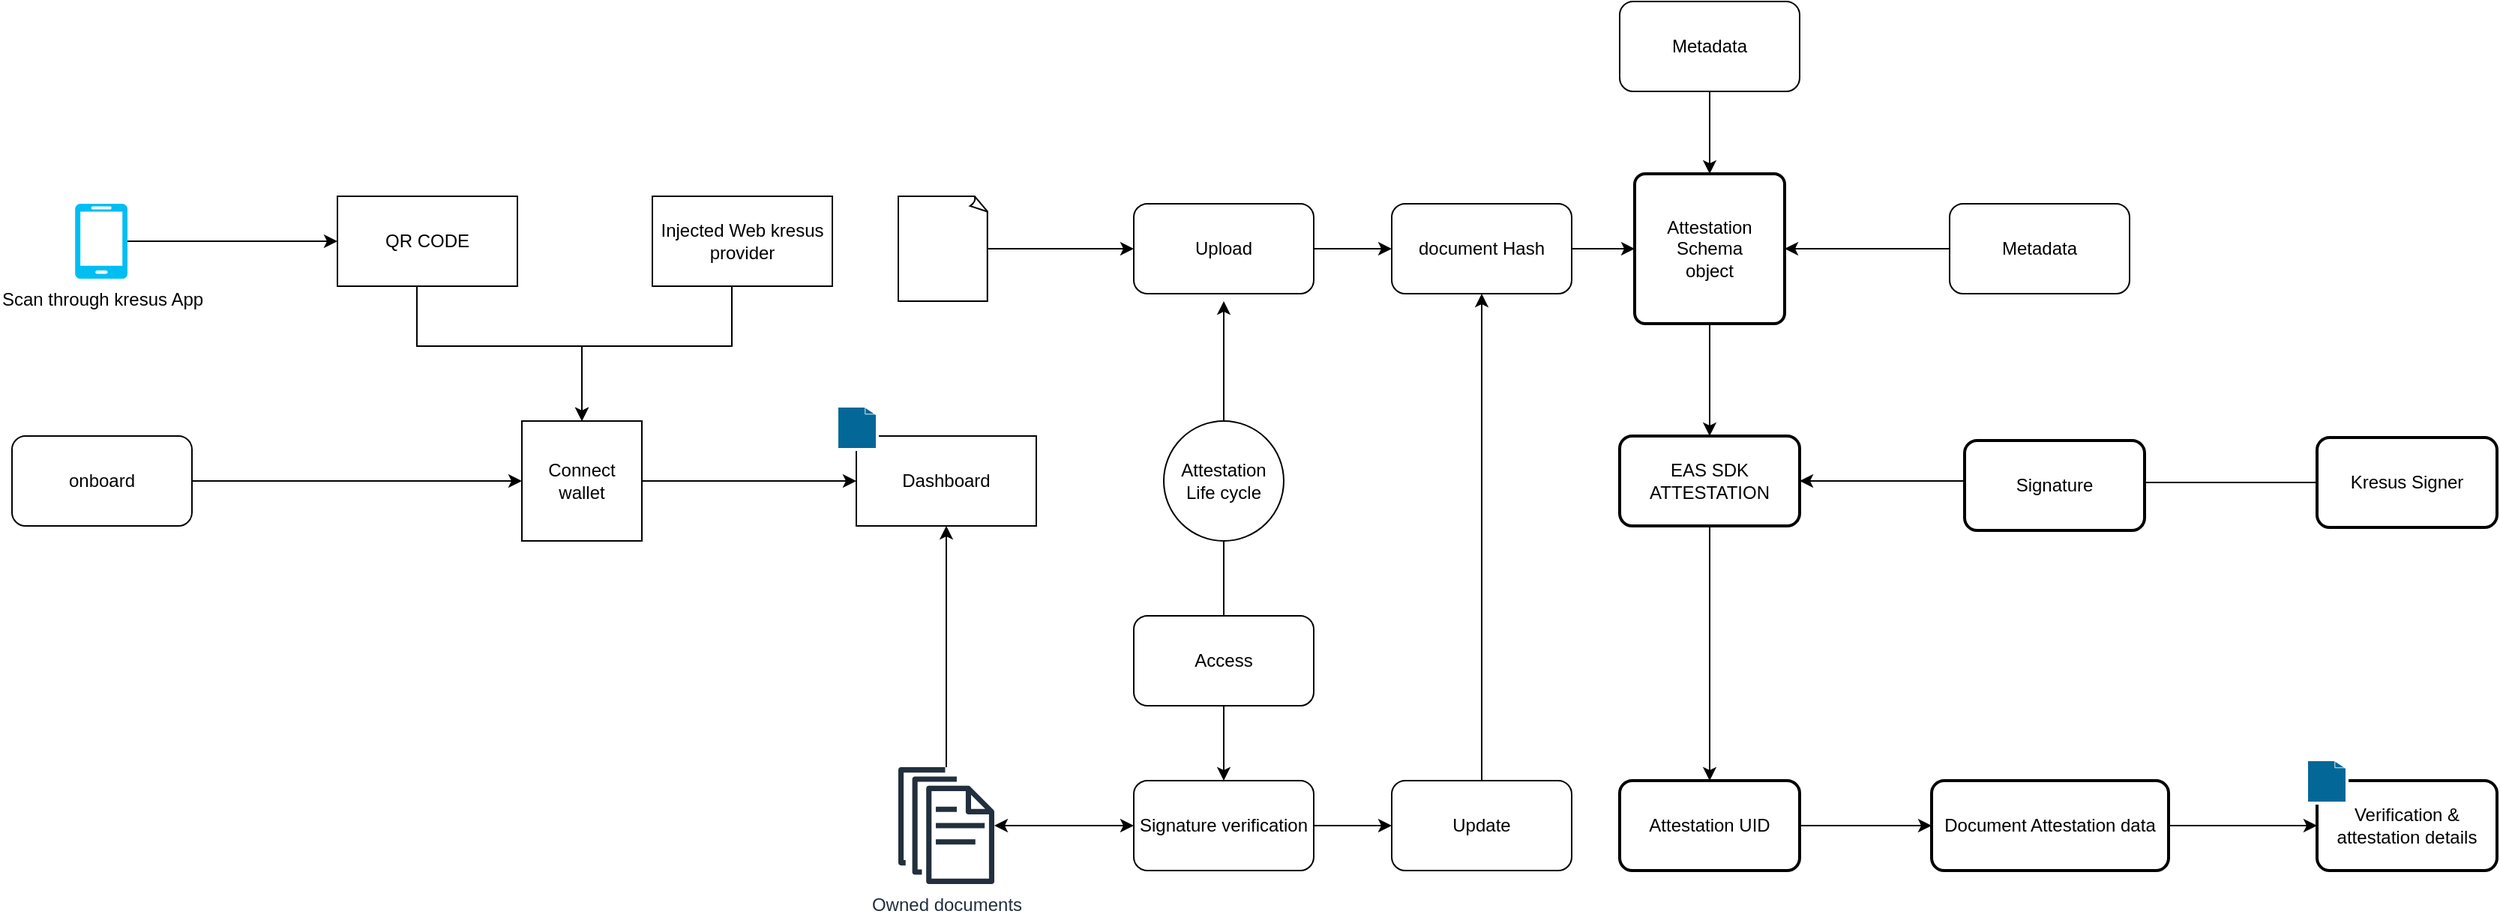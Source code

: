 <mxfile version="24.6.4" type="github">
  <diagram name="Page-1" id="WT951TNpA2ihhdDXhdKx">
    <mxGraphModel dx="1695" dy="905" grid="1" gridSize="10" guides="1" tooltips="1" connect="1" arrows="1" fold="1" page="1" pageScale="1" pageWidth="850" pageHeight="1100" math="0" shadow="0">
      <root>
        <mxCell id="0" />
        <mxCell id="1" parent="0" />
        <mxCell id="M6XGYdY16zU7ACbA5q2l-2" style="edgeStyle=orthogonalEdgeStyle;rounded=0;orthogonalLoop=1;jettySize=auto;html=1;" edge="1" parent="1" source="M6XGYdY16zU7ACbA5q2l-1">
          <mxGeometry relative="1" as="geometry">
            <mxPoint x="360" y="576" as="targetPoint" />
          </mxGeometry>
        </mxCell>
        <mxCell id="M6XGYdY16zU7ACbA5q2l-1" value="onboard" style="rounded=1;whiteSpace=wrap;html=1;" vertex="1" parent="1">
          <mxGeometry x="20" y="546" width="120" height="60" as="geometry" />
        </mxCell>
        <mxCell id="M6XGYdY16zU7ACbA5q2l-14" value="" style="edgeStyle=orthogonalEdgeStyle;rounded=0;orthogonalLoop=1;jettySize=auto;html=1;" edge="1" parent="1" source="M6XGYdY16zU7ACbA5q2l-3" target="M6XGYdY16zU7ACbA5q2l-13">
          <mxGeometry relative="1" as="geometry" />
        </mxCell>
        <mxCell id="M6XGYdY16zU7ACbA5q2l-3" value="Connect wallet" style="whiteSpace=wrap;html=1;aspect=fixed;" vertex="1" parent="1">
          <mxGeometry x="360" y="536" width="80" height="80" as="geometry" />
        </mxCell>
        <mxCell id="M6XGYdY16zU7ACbA5q2l-12" style="edgeStyle=orthogonalEdgeStyle;rounded=0;orthogonalLoop=1;jettySize=auto;html=1;entryX=0.5;entryY=0;entryDx=0;entryDy=0;" edge="1" parent="1" source="M6XGYdY16zU7ACbA5q2l-6" target="M6XGYdY16zU7ACbA5q2l-3">
          <mxGeometry relative="1" as="geometry">
            <Array as="points">
              <mxPoint x="290" y="486" />
              <mxPoint x="400" y="486" />
            </Array>
          </mxGeometry>
        </mxCell>
        <mxCell id="M6XGYdY16zU7ACbA5q2l-6" value="QR CODE" style="rounded=0;whiteSpace=wrap;html=1;" vertex="1" parent="1">
          <mxGeometry x="237" y="386" width="120" height="60" as="geometry" />
        </mxCell>
        <mxCell id="M6XGYdY16zU7ACbA5q2l-8" style="edgeStyle=orthogonalEdgeStyle;rounded=0;orthogonalLoop=1;jettySize=auto;html=1;" edge="1" parent="1" source="M6XGYdY16zU7ACbA5q2l-7" target="M6XGYdY16zU7ACbA5q2l-3">
          <mxGeometry relative="1" as="geometry">
            <Array as="points">
              <mxPoint x="500" y="486" />
              <mxPoint x="400" y="486" />
            </Array>
          </mxGeometry>
        </mxCell>
        <mxCell id="M6XGYdY16zU7ACbA5q2l-7" value="Injected Web kresus provider" style="rounded=0;whiteSpace=wrap;html=1;" vertex="1" parent="1">
          <mxGeometry x="447" y="386" width="120" height="60" as="geometry" />
        </mxCell>
        <mxCell id="M6XGYdY16zU7ACbA5q2l-10" style="edgeStyle=orthogonalEdgeStyle;rounded=0;orthogonalLoop=1;jettySize=auto;html=1;entryX=0;entryY=0.5;entryDx=0;entryDy=0;" edge="1" parent="1" source="M6XGYdY16zU7ACbA5q2l-9" target="M6XGYdY16zU7ACbA5q2l-6">
          <mxGeometry relative="1" as="geometry" />
        </mxCell>
        <mxCell id="M6XGYdY16zU7ACbA5q2l-9" value="Scan through kresus App" style="verticalLabelPosition=bottom;html=1;verticalAlign=top;align=center;strokeColor=none;fillColor=#00BEF2;shape=mxgraph.azure.mobile;pointerEvents=1;" vertex="1" parent="1">
          <mxGeometry x="62" y="391" width="35" height="50" as="geometry" />
        </mxCell>
        <mxCell id="M6XGYdY16zU7ACbA5q2l-13" value="Dashboard" style="whiteSpace=wrap;html=1;" vertex="1" parent="1">
          <mxGeometry x="583" y="546" width="120" height="60" as="geometry" />
        </mxCell>
        <mxCell id="M6XGYdY16zU7ACbA5q2l-16" style="edgeStyle=orthogonalEdgeStyle;rounded=0;orthogonalLoop=1;jettySize=auto;html=1;" edge="1" parent="1" source="M6XGYdY16zU7ACbA5q2l-15" target="M6XGYdY16zU7ACbA5q2l-13">
          <mxGeometry relative="1" as="geometry" />
        </mxCell>
        <mxCell id="M6XGYdY16zU7ACbA5q2l-15" value="Owned documents" style="sketch=0;outlineConnect=0;fontColor=#232F3E;gradientColor=none;fillColor=#232F3D;strokeColor=none;dashed=0;verticalLabelPosition=bottom;verticalAlign=top;align=center;html=1;fontSize=12;fontStyle=0;aspect=fixed;pointerEvents=1;shape=mxgraph.aws4.documents;" vertex="1" parent="1">
          <mxGeometry x="611" y="767" width="64" height="78" as="geometry" />
        </mxCell>
        <mxCell id="M6XGYdY16zU7ACbA5q2l-19" value="" style="edgeStyle=orthogonalEdgeStyle;rounded=0;orthogonalLoop=1;jettySize=auto;html=1;" edge="1" parent="1" source="M6XGYdY16zU7ACbA5q2l-17">
          <mxGeometry relative="1" as="geometry">
            <mxPoint x="828" y="456" as="targetPoint" />
          </mxGeometry>
        </mxCell>
        <mxCell id="M6XGYdY16zU7ACbA5q2l-24" style="edgeStyle=orthogonalEdgeStyle;rounded=0;orthogonalLoop=1;jettySize=auto;html=1;" edge="1" parent="1" source="M6XGYdY16zU7ACbA5q2l-17" target="M6XGYdY16zU7ACbA5q2l-22">
          <mxGeometry relative="1" as="geometry" />
        </mxCell>
        <mxCell id="M6XGYdY16zU7ACbA5q2l-17" value="Attestation Life cycle" style="ellipse;whiteSpace=wrap;html=1;aspect=fixed;" vertex="1" parent="1">
          <mxGeometry x="788" y="536" width="80" height="80" as="geometry" />
        </mxCell>
        <mxCell id="M6XGYdY16zU7ACbA5q2l-34" style="edgeStyle=orthogonalEdgeStyle;rounded=0;orthogonalLoop=1;jettySize=auto;html=1;" edge="1" parent="1" source="M6XGYdY16zU7ACbA5q2l-20" target="M6XGYdY16zU7ACbA5q2l-31">
          <mxGeometry relative="1" as="geometry" />
        </mxCell>
        <mxCell id="M6XGYdY16zU7ACbA5q2l-20" value="Upload" style="rounded=1;whiteSpace=wrap;html=1;" vertex="1" parent="1">
          <mxGeometry x="768" y="391" width="120" height="60" as="geometry" />
        </mxCell>
        <mxCell id="M6XGYdY16zU7ACbA5q2l-33" style="edgeStyle=orthogonalEdgeStyle;rounded=0;orthogonalLoop=1;jettySize=auto;html=1;entryX=0.5;entryY=1;entryDx=0;entryDy=0;" edge="1" parent="1" source="M6XGYdY16zU7ACbA5q2l-21" target="M6XGYdY16zU7ACbA5q2l-31">
          <mxGeometry relative="1" as="geometry" />
        </mxCell>
        <mxCell id="M6XGYdY16zU7ACbA5q2l-21" value="Update" style="rounded=1;whiteSpace=wrap;html=1;" vertex="1" parent="1">
          <mxGeometry x="940" y="776" width="120" height="60" as="geometry" />
        </mxCell>
        <mxCell id="M6XGYdY16zU7ACbA5q2l-27" style="edgeStyle=orthogonalEdgeStyle;rounded=0;orthogonalLoop=1;jettySize=auto;html=1;startArrow=classic;startFill=1;" edge="1" parent="1" source="M6XGYdY16zU7ACbA5q2l-22" target="M6XGYdY16zU7ACbA5q2l-15">
          <mxGeometry relative="1" as="geometry" />
        </mxCell>
        <mxCell id="M6XGYdY16zU7ACbA5q2l-28" style="edgeStyle=orthogonalEdgeStyle;rounded=0;orthogonalLoop=1;jettySize=auto;html=1;" edge="1" parent="1" source="M6XGYdY16zU7ACbA5q2l-22" target="M6XGYdY16zU7ACbA5q2l-21">
          <mxGeometry relative="1" as="geometry" />
        </mxCell>
        <mxCell id="M6XGYdY16zU7ACbA5q2l-22" value="Signature verification" style="rounded=1;whiteSpace=wrap;html=1;" vertex="1" parent="1">
          <mxGeometry x="768" y="776" width="120" height="60" as="geometry" />
        </mxCell>
        <mxCell id="M6XGYdY16zU7ACbA5q2l-26" value="Access" style="rounded=1;whiteSpace=wrap;html=1;" vertex="1" parent="1">
          <mxGeometry x="768" y="666" width="120" height="60" as="geometry" />
        </mxCell>
        <mxCell id="M6XGYdY16zU7ACbA5q2l-30" style="edgeStyle=orthogonalEdgeStyle;rounded=0;orthogonalLoop=1;jettySize=auto;html=1;" edge="1" parent="1" source="M6XGYdY16zU7ACbA5q2l-29" target="M6XGYdY16zU7ACbA5q2l-20">
          <mxGeometry relative="1" as="geometry" />
        </mxCell>
        <mxCell id="M6XGYdY16zU7ACbA5q2l-29" value="" style="whiteSpace=wrap;html=1;shape=mxgraph.basic.document" vertex="1" parent="1">
          <mxGeometry x="611" y="386" width="60" height="70" as="geometry" />
        </mxCell>
        <mxCell id="M6XGYdY16zU7ACbA5q2l-44" style="edgeStyle=orthogonalEdgeStyle;rounded=0;orthogonalLoop=1;jettySize=auto;html=1;entryX=0;entryY=0.5;entryDx=0;entryDy=0;" edge="1" parent="1" source="M6XGYdY16zU7ACbA5q2l-31" target="M6XGYdY16zU7ACbA5q2l-39">
          <mxGeometry relative="1" as="geometry" />
        </mxCell>
        <mxCell id="M6XGYdY16zU7ACbA5q2l-31" value="document Hash" style="rounded=1;whiteSpace=wrap;html=1;" vertex="1" parent="1">
          <mxGeometry x="940" y="391" width="120" height="60" as="geometry" />
        </mxCell>
        <mxCell id="M6XGYdY16zU7ACbA5q2l-40" value="" style="edgeStyle=orthogonalEdgeStyle;rounded=0;orthogonalLoop=1;jettySize=auto;html=1;" edge="1" parent="1" source="M6XGYdY16zU7ACbA5q2l-35" target="M6XGYdY16zU7ACbA5q2l-39">
          <mxGeometry relative="1" as="geometry" />
        </mxCell>
        <mxCell id="M6XGYdY16zU7ACbA5q2l-35" value="Metadata" style="rounded=1;whiteSpace=wrap;html=1;" vertex="1" parent="1">
          <mxGeometry x="1092" y="256" width="120" height="60" as="geometry" />
        </mxCell>
        <mxCell id="M6XGYdY16zU7ACbA5q2l-51" value="" style="edgeStyle=orthogonalEdgeStyle;rounded=0;orthogonalLoop=1;jettySize=auto;html=1;" edge="1" parent="1" source="M6XGYdY16zU7ACbA5q2l-39" target="M6XGYdY16zU7ACbA5q2l-49">
          <mxGeometry relative="1" as="geometry" />
        </mxCell>
        <mxCell id="M6XGYdY16zU7ACbA5q2l-39" value="Attestation Schema&lt;br&gt;object" style="rounded=1;whiteSpace=wrap;html=1;absoluteArcSize=1;arcSize=14;strokeWidth=2;" vertex="1" parent="1">
          <mxGeometry x="1102" y="371" width="100" height="100" as="geometry" />
        </mxCell>
        <mxCell id="M6XGYdY16zU7ACbA5q2l-42" style="edgeStyle=orthogonalEdgeStyle;rounded=0;orthogonalLoop=1;jettySize=auto;html=1;" edge="1" parent="1" source="M6XGYdY16zU7ACbA5q2l-41" target="M6XGYdY16zU7ACbA5q2l-39">
          <mxGeometry relative="1" as="geometry" />
        </mxCell>
        <mxCell id="M6XGYdY16zU7ACbA5q2l-41" value="Metadata" style="rounded=1;whiteSpace=wrap;html=1;" vertex="1" parent="1">
          <mxGeometry x="1312" y="391" width="120" height="60" as="geometry" />
        </mxCell>
        <mxCell id="M6XGYdY16zU7ACbA5q2l-59" value="" style="edgeStyle=orthogonalEdgeStyle;rounded=0;orthogonalLoop=1;jettySize=auto;html=1;" edge="1" parent="1" source="M6XGYdY16zU7ACbA5q2l-45" target="M6XGYdY16zU7ACbA5q2l-58">
          <mxGeometry relative="1" as="geometry" />
        </mxCell>
        <mxCell id="M6XGYdY16zU7ACbA5q2l-45" value="Attestation UID" style="rounded=1;whiteSpace=wrap;html=1;arcSize=14;strokeWidth=2;" vertex="1" parent="1">
          <mxGeometry x="1092" y="776" width="120" height="60" as="geometry" />
        </mxCell>
        <mxCell id="M6XGYdY16zU7ACbA5q2l-50" value="" style="edgeStyle=orthogonalEdgeStyle;rounded=0;orthogonalLoop=1;jettySize=auto;html=1;" edge="1" parent="1" source="M6XGYdY16zU7ACbA5q2l-47" target="M6XGYdY16zU7ACbA5q2l-49">
          <mxGeometry relative="1" as="geometry" />
        </mxCell>
        <mxCell id="M6XGYdY16zU7ACbA5q2l-47" value="Kresus Signer" style="rounded=1;whiteSpace=wrap;html=1;arcSize=14;strokeWidth=2;" vertex="1" parent="1">
          <mxGeometry x="1557" y="547" width="120" height="60" as="geometry" />
        </mxCell>
        <mxCell id="M6XGYdY16zU7ACbA5q2l-52" value="" style="edgeStyle=orthogonalEdgeStyle;rounded=0;orthogonalLoop=1;jettySize=auto;html=1;" edge="1" parent="1" source="M6XGYdY16zU7ACbA5q2l-49" target="M6XGYdY16zU7ACbA5q2l-45">
          <mxGeometry relative="1" as="geometry" />
        </mxCell>
        <mxCell id="M6XGYdY16zU7ACbA5q2l-49" value="EAS SDK&lt;br&gt;ATTESTATION" style="rounded=1;whiteSpace=wrap;html=1;arcSize=14;strokeWidth=2;" vertex="1" parent="1">
          <mxGeometry x="1092" y="546" width="120" height="60" as="geometry" />
        </mxCell>
        <mxCell id="M6XGYdY16zU7ACbA5q2l-54" value="" style="shape=mxgraph.cisco.misc.page_icon;html=1;pointerEvents=1;dashed=0;fillColor=#036897;strokeColor=#ffffff;strokeWidth=2;verticalLabelPosition=bottom;verticalAlign=top;align=center;outlineConnect=0;" vertex="1" parent="1">
          <mxGeometry x="570" y="526" width="27" height="29" as="geometry" />
        </mxCell>
        <mxCell id="M6XGYdY16zU7ACbA5q2l-61" value="" style="edgeStyle=orthogonalEdgeStyle;rounded=0;orthogonalLoop=1;jettySize=auto;html=1;" edge="1" parent="1" source="M6XGYdY16zU7ACbA5q2l-58" target="M6XGYdY16zU7ACbA5q2l-60">
          <mxGeometry relative="1" as="geometry" />
        </mxCell>
        <mxCell id="M6XGYdY16zU7ACbA5q2l-58" value="Document Attestation data" style="rounded=1;whiteSpace=wrap;html=1;arcSize=14;strokeWidth=2;" vertex="1" parent="1">
          <mxGeometry x="1300" y="776" width="158" height="60" as="geometry" />
        </mxCell>
        <mxCell id="M6XGYdY16zU7ACbA5q2l-60" value="Verification &amp;amp; attestation details" style="whiteSpace=wrap;html=1;rounded=1;arcSize=14;strokeWidth=2;" vertex="1" parent="1">
          <mxGeometry x="1557" y="776" width="120" height="60" as="geometry" />
        </mxCell>
        <mxCell id="M6XGYdY16zU7ACbA5q2l-56" value="" style="shape=mxgraph.cisco.misc.page_icon;html=1;pointerEvents=1;dashed=0;fillColor=#036897;strokeColor=#ffffff;strokeWidth=2;verticalLabelPosition=bottom;verticalAlign=top;align=center;outlineConnect=0;" vertex="1" parent="1">
          <mxGeometry x="1550" y="762" width="27" height="29" as="geometry" />
        </mxCell>
        <mxCell id="M6XGYdY16zU7ACbA5q2l-63" value="Signature" style="rounded=1;whiteSpace=wrap;html=1;arcSize=14;strokeWidth=2;" vertex="1" parent="1">
          <mxGeometry x="1322" y="549" width="120" height="60" as="geometry" />
        </mxCell>
      </root>
    </mxGraphModel>
  </diagram>
</mxfile>
